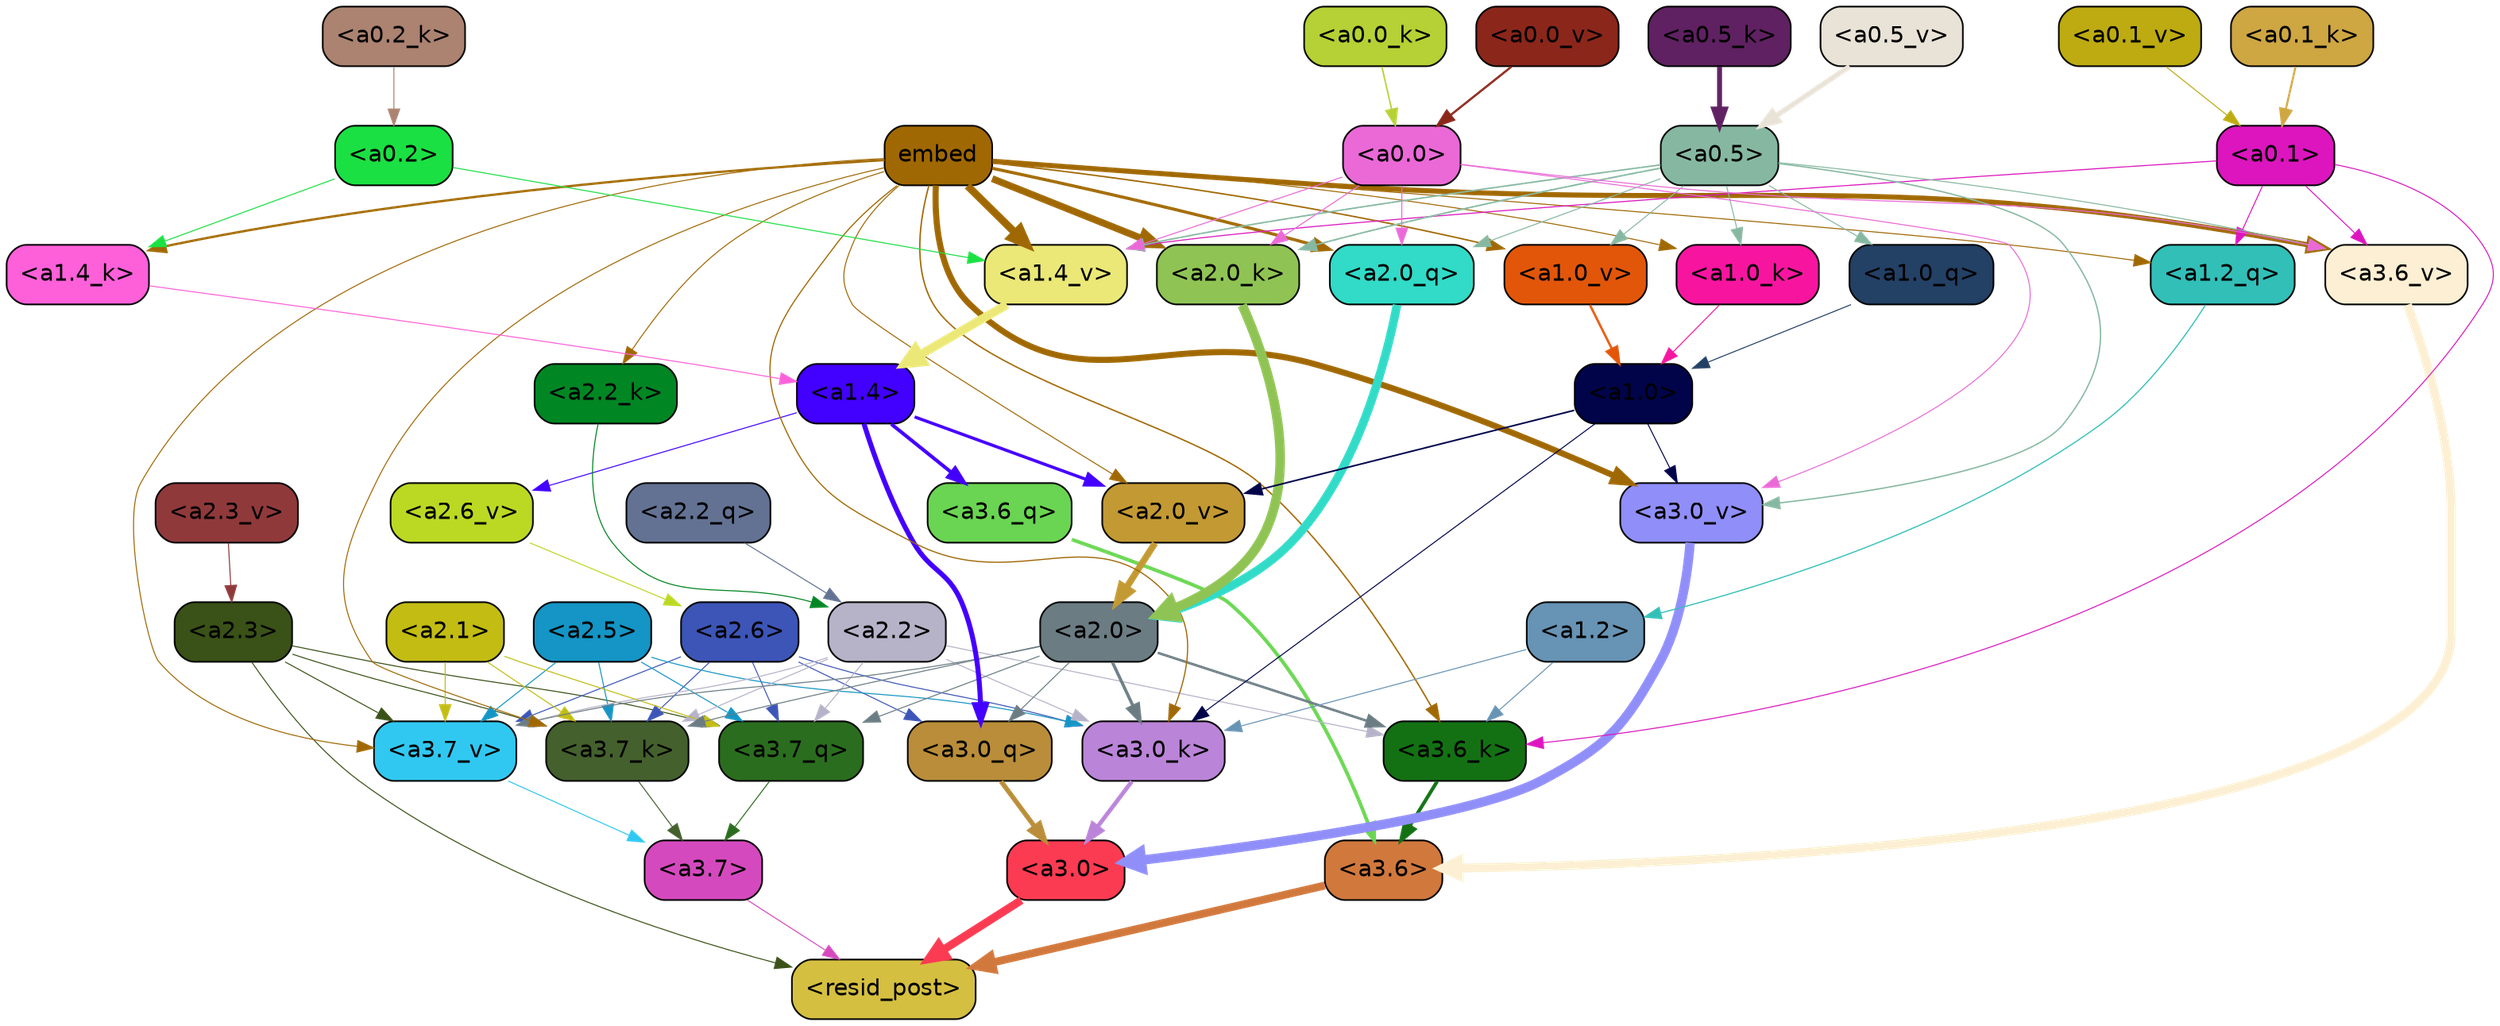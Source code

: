 strict digraph "" {
	graph [bgcolor=transparent,
		layout=dot,
		overlap=false,
		splines=true
	];
	"<a3.7>"	[color=black,
		fillcolor="#d549be",
		fontname=Helvetica,
		shape=box,
		style="filled, rounded"];
	"<resid_post>"	[color=black,
		fillcolor="#d5bf40",
		fontname=Helvetica,
		shape=box,
		style="filled, rounded"];
	"<a3.7>" -> "<resid_post>"	[color="#d549be",
		penwidth=0.6];
	"<a3.6>"	[color=black,
		fillcolor="#d1783d",
		fontname=Helvetica,
		shape=box,
		style="filled, rounded"];
	"<a3.6>" -> "<resid_post>"	[color="#d1783d",
		penwidth=4.752790808677673];
	"<a3.0>"	[color=black,
		fillcolor="#fb3b52",
		fontname=Helvetica,
		shape=box,
		style="filled, rounded"];
	"<a3.0>" -> "<resid_post>"	[color="#fb3b52",
		penwidth=4.897669434547424];
	"<a2.3>"	[color=black,
		fillcolor="#3a5117",
		fontname=Helvetica,
		shape=box,
		style="filled, rounded"];
	"<a2.3>" -> "<resid_post>"	[color="#3a5117",
		penwidth=0.6];
	"<a3.7_q>"	[color=black,
		fillcolor="#2b6d1e",
		fontname=Helvetica,
		shape=box,
		style="filled, rounded"];
	"<a2.3>" -> "<a3.7_q>"	[color="#3a5117",
		penwidth=0.6];
	"<a3.7_k>"	[color=black,
		fillcolor="#44602d",
		fontname=Helvetica,
		shape=box,
		style="filled, rounded"];
	"<a2.3>" -> "<a3.7_k>"	[color="#3a5117",
		penwidth=0.6];
	"<a3.7_v>"	[color=black,
		fillcolor="#30c8f1",
		fontname=Helvetica,
		shape=box,
		style="filled, rounded"];
	"<a2.3>" -> "<a3.7_v>"	[color="#3a5117",
		penwidth=0.6];
	"<a3.7_q>" -> "<a3.7>"	[color="#2b6d1e",
		penwidth=0.6];
	"<a3.6_q>"	[color=black,
		fillcolor="#6ad552",
		fontname=Helvetica,
		shape=box,
		style="filled, rounded"];
	"<a3.6_q>" -> "<a3.6>"	[color="#6ad552",
		penwidth=2.160832464694977];
	"<a3.0_q>"	[color=black,
		fillcolor="#b98d39",
		fontname=Helvetica,
		shape=box,
		style="filled, rounded"];
	"<a3.0_q>" -> "<a3.0>"	[color="#b98d39",
		penwidth=2.870753765106201];
	"<a3.7_k>" -> "<a3.7>"	[color="#44602d",
		penwidth=0.6];
	"<a3.6_k>"	[color=black,
		fillcolor="#137113",
		fontname=Helvetica,
		shape=box,
		style="filled, rounded"];
	"<a3.6_k>" -> "<a3.6>"	[color="#137113",
		penwidth=2.13908451795578];
	"<a3.0_k>"	[color=black,
		fillcolor="#ba84d8",
		fontname=Helvetica,
		shape=box,
		style="filled, rounded"];
	"<a3.0_k>" -> "<a3.0>"	[color="#ba84d8",
		penwidth=2.520303964614868];
	"<a3.7_v>" -> "<a3.7>"	[color="#30c8f1",
		penwidth=0.6];
	"<a3.6_v>"	[color=black,
		fillcolor="#fcefd3",
		fontname=Helvetica,
		shape=box,
		style="filled, rounded"];
	"<a3.6_v>" -> "<a3.6>"	[color="#fcefd3",
		penwidth=5.297133803367615];
	"<a3.0_v>"	[color=black,
		fillcolor="#908ef9",
		fontname=Helvetica,
		shape=box,
		style="filled, rounded"];
	"<a3.0_v>" -> "<a3.0>"	[color="#908ef9",
		penwidth=5.680712580680847];
	"<a2.6>"	[color=black,
		fillcolor="#3c55b7",
		fontname=Helvetica,
		shape=box,
		style="filled, rounded"];
	"<a2.6>" -> "<a3.7_q>"	[color="#3c55b7",
		penwidth=0.6];
	"<a2.6>" -> "<a3.0_q>"	[color="#3c55b7",
		penwidth=0.6];
	"<a2.6>" -> "<a3.7_k>"	[color="#3c55b7",
		penwidth=0.6];
	"<a2.6>" -> "<a3.0_k>"	[color="#3c55b7",
		penwidth=0.6];
	"<a2.6>" -> "<a3.7_v>"	[color="#3c55b7",
		penwidth=0.6];
	"<a2.5>"	[color=black,
		fillcolor="#1495c5",
		fontname=Helvetica,
		shape=box,
		style="filled, rounded"];
	"<a2.5>" -> "<a3.7_q>"	[color="#1495c5",
		penwidth=0.6];
	"<a2.5>" -> "<a3.7_k>"	[color="#1495c5",
		penwidth=0.6];
	"<a2.5>" -> "<a3.0_k>"	[color="#1495c5",
		penwidth=0.6];
	"<a2.5>" -> "<a3.7_v>"	[color="#1495c5",
		penwidth=0.6];
	"<a2.2>"	[color=black,
		fillcolor="#b6b2c8",
		fontname=Helvetica,
		shape=box,
		style="filled, rounded"];
	"<a2.2>" -> "<a3.7_q>"	[color="#b6b2c8",
		penwidth=0.6];
	"<a2.2>" -> "<a3.7_k>"	[color="#b6b2c8",
		penwidth=0.6];
	"<a2.2>" -> "<a3.6_k>"	[color="#b6b2c8",
		penwidth=0.6];
	"<a2.2>" -> "<a3.0_k>"	[color="#b6b2c8",
		penwidth=0.6];
	"<a2.2>" -> "<a3.7_v>"	[color="#b6b2c8",
		penwidth=0.6];
	"<a2.1>"	[color=black,
		fillcolor="#c2bc13",
		fontname=Helvetica,
		shape=box,
		style="filled, rounded"];
	"<a2.1>" -> "<a3.7_q>"	[color="#c2bc13",
		penwidth=0.6];
	"<a2.1>" -> "<a3.7_k>"	[color="#c2bc13",
		penwidth=0.6];
	"<a2.1>" -> "<a3.7_v>"	[color="#c2bc13",
		penwidth=0.6];
	"<a2.0>"	[color=black,
		fillcolor="#6b7c83",
		fontname=Helvetica,
		shape=box,
		style="filled, rounded"];
	"<a2.0>" -> "<a3.7_q>"	[color="#6b7c83",
		penwidth=0.6];
	"<a2.0>" -> "<a3.0_q>"	[color="#6b7c83",
		penwidth=0.6];
	"<a2.0>" -> "<a3.7_k>"	[color="#6b7c83",
		penwidth=0.6];
	"<a2.0>" -> "<a3.6_k>"	[color="#6b7c83",
		penwidth=1.4811622872948647];
	"<a2.0>" -> "<a3.0_k>"	[color="#6b7c83",
		penwidth=1.8632715698331594];
	"<a2.0>" -> "<a3.7_v>"	[color="#6b7c83",
		penwidth=0.6];
	"<a1.4>"	[color=black,
		fillcolor="#4200ff",
		fontname=Helvetica,
		shape=box,
		style="filled, rounded"];
	"<a1.4>" -> "<a3.6_q>"	[color="#4200ff",
		penwidth=2.1468575447797775];
	"<a1.4>" -> "<a3.0_q>"	[color="#4200ff",
		penwidth=3.0006065368652344];
	"<a2.6_v>"	[color=black,
		fillcolor="#bbd923",
		fontname=Helvetica,
		shape=box,
		style="filled, rounded"];
	"<a1.4>" -> "<a2.6_v>"	[color="#4200ff",
		penwidth=0.6];
	"<a2.0_v>"	[color=black,
		fillcolor="#c39933",
		fontname=Helvetica,
		shape=box,
		style="filled, rounded"];
	"<a1.4>" -> "<a2.0_v>"	[color="#4200ff",
		penwidth=1.8759949803352356];
	embed	[color=black,
		fillcolor="#a06803",
		fontname=Helvetica,
		shape=box,
		style="filled, rounded"];
	embed -> "<a3.7_k>"	[color="#a06803",
		penwidth=0.6];
	embed -> "<a3.6_k>"	[color="#a06803",
		penwidth=0.8410270567983389];
	embed -> "<a3.0_k>"	[color="#a06803",
		penwidth=0.691851794719696];
	embed -> "<a3.7_v>"	[color="#a06803",
		penwidth=0.6];
	embed -> "<a3.6_v>"	[color="#a06803",
		penwidth=3.0758190751075745];
	embed -> "<a3.0_v>"	[color="#a06803",
		penwidth=3.6927278637886047];
	"<a2.0_q>"	[color=black,
		fillcolor="#31dbc7",
		fontname=Helvetica,
		shape=box,
		style="filled, rounded"];
	embed -> "<a2.0_q>"	[color="#a06803",
		penwidth=1.8617419600486755];
	"<a2.2_k>"	[color=black,
		fillcolor="#018624",
		fontname=Helvetica,
		shape=box,
		style="filled, rounded"];
	embed -> "<a2.2_k>"	[color="#a06803",
		penwidth=0.6];
	"<a2.0_k>"	[color=black,
		fillcolor="#8fc454",
		fontname=Helvetica,
		shape=box,
		style="filled, rounded"];
	embed -> "<a2.0_k>"	[color="#a06803",
		penwidth=4.189224064350128];
	embed -> "<a2.0_v>"	[color="#a06803",
		penwidth=0.6];
	"<a1.2_q>"	[color=black,
		fillcolor="#32bfb8",
		fontname=Helvetica,
		shape=box,
		style="filled, rounded"];
	embed -> "<a1.2_q>"	[color="#a06803",
		penwidth=0.603080153465271];
	"<a1.4_k>"	[color=black,
		fillcolor="#fe60da",
		fontname=Helvetica,
		shape=box,
		style="filled, rounded"];
	embed -> "<a1.4_k>"	[color="#a06803",
		penwidth=1.3883130550384521];
	"<a1.0_k>"	[color=black,
		fillcolor="#f715a0",
		fontname=Helvetica,
		shape=box,
		style="filled, rounded"];
	embed -> "<a1.0_k>"	[color="#a06803",
		penwidth=0.6];
	"<a1.4_v>"	[color=black,
		fillcolor="#ebe878",
		fontname=Helvetica,
		shape=box,
		style="filled, rounded"];
	embed -> "<a1.4_v>"	[color="#a06803",
		penwidth=4.585226953029633];
	"<a1.0_v>"	[color=black,
		fillcolor="#e2560a",
		fontname=Helvetica,
		shape=box,
		style="filled, rounded"];
	embed -> "<a1.0_v>"	[color="#a06803",
		penwidth=0.8794136047363281];
	"<a1.2>"	[color=black,
		fillcolor="#6793b4",
		fontname=Helvetica,
		shape=box,
		style="filled, rounded"];
	"<a1.2>" -> "<a3.6_k>"	[color="#6793b4",
		penwidth=0.6];
	"<a1.2>" -> "<a3.0_k>"	[color="#6793b4",
		penwidth=0.6];
	"<a0.1>"	[color=black,
		fillcolor="#dc15be",
		fontname=Helvetica,
		shape=box,
		style="filled, rounded"];
	"<a0.1>" -> "<a3.6_k>"	[color="#dc15be",
		penwidth=0.6];
	"<a0.1>" -> "<a3.6_v>"	[color="#dc15be",
		penwidth=0.6];
	"<a0.1>" -> "<a1.2_q>"	[color="#dc15be",
		penwidth=0.6];
	"<a0.1>" -> "<a1.4_v>"	[color="#dc15be",
		penwidth=0.6243228018283844];
	"<a1.0>"	[color=black,
		fillcolor="#010449",
		fontname=Helvetica,
		shape=box,
		style="filled, rounded"];
	"<a1.0>" -> "<a3.0_k>"	[color="#010449",
		penwidth=0.6];
	"<a1.0>" -> "<a3.0_v>"	[color="#010449",
		penwidth=0.6];
	"<a1.0>" -> "<a2.0_v>"	[color="#010449",
		penwidth=0.9620223194360733];
	"<a0.5>"	[color=black,
		fillcolor="#86b8a1",
		fontname=Helvetica,
		shape=box,
		style="filled, rounded"];
	"<a0.5>" -> "<a3.6_v>"	[color="#86b8a1",
		penwidth=0.6];
	"<a0.5>" -> "<a3.0_v>"	[color="#86b8a1",
		penwidth=0.8028683364391327];
	"<a0.5>" -> "<a2.0_q>"	[color="#86b8a1",
		penwidth=0.6];
	"<a0.5>" -> "<a2.0_k>"	[color="#86b8a1",
		penwidth=0.9350990951061249];
	"<a1.0_q>"	[color=black,
		fillcolor="#234065",
		fontname=Helvetica,
		shape=box,
		style="filled, rounded"];
	"<a0.5>" -> "<a1.0_q>"	[color="#86b8a1",
		penwidth=0.6];
	"<a0.5>" -> "<a1.0_k>"	[color="#86b8a1",
		penwidth=0.6];
	"<a0.5>" -> "<a1.4_v>"	[color="#86b8a1",
		penwidth=0.9007003456354141];
	"<a0.5>" -> "<a1.0_v>"	[color="#86b8a1",
		penwidth=0.6];
	"<a0.0>"	[color=black,
		fillcolor="#ea69d7",
		fontname=Helvetica,
		shape=box,
		style="filled, rounded"];
	"<a0.0>" -> "<a3.6_v>"	[color="#ea69d7",
		penwidth=0.6];
	"<a0.0>" -> "<a3.0_v>"	[color="#ea69d7",
		penwidth=0.6];
	"<a0.0>" -> "<a2.0_q>"	[color="#ea69d7",
		penwidth=0.6];
	"<a0.0>" -> "<a2.0_k>"	[color="#ea69d7",
		penwidth=0.6];
	"<a0.0>" -> "<a1.4_v>"	[color="#ea69d7",
		penwidth=0.6];
	"<a2.2_q>"	[color=black,
		fillcolor="#637293",
		fontname=Helvetica,
		shape=box,
		style="filled, rounded"];
	"<a2.2_q>" -> "<a2.2>"	[color="#637293",
		penwidth=0.6];
	"<a2.0_q>" -> "<a2.0>"	[color="#31dbc7",
		penwidth=5.1847569942474365];
	"<a2.2_k>" -> "<a2.2>"	[color="#018624",
		penwidth=0.6149471998214722];
	"<a2.0_k>" -> "<a2.0>"	[color="#8fc454",
		penwidth=5.773491740226746];
	"<a2.6_v>" -> "<a2.6>"	[color="#bbd923",
		penwidth=0.6];
	"<a2.3_v>"	[color=black,
		fillcolor="#90393b",
		fontname=Helvetica,
		shape=box,
		style="filled, rounded"];
	"<a2.3_v>" -> "<a2.3>"	[color="#90393b",
		penwidth=0.6];
	"<a2.0_v>" -> "<a2.0>"	[color="#c39933",
		penwidth=3.9731863737106323];
	"<a1.2_q>" -> "<a1.2>"	[color="#32bfb8",
		penwidth=0.6863181293010712];
	"<a1.0_q>" -> "<a1.0>"	[color="#234065",
		penwidth=0.6];
	"<a1.4_k>" -> "<a1.4>"	[color="#fe60da",
		penwidth=0.6];
	"<a1.0_k>" -> "<a1.0>"	[color="#f715a0",
		penwidth=0.6];
	"<a1.4_v>" -> "<a1.4>"	[color="#ebe878",
		penwidth=5.299546539783478];
	"<a1.0_v>" -> "<a1.0>"	[color="#e2560a",
		penwidth=1.3690393567085266];
	"<a0.2>"	[color=black,
		fillcolor="#1be043",
		fontname=Helvetica,
		shape=box,
		style="filled, rounded"];
	"<a0.2>" -> "<a1.4_k>"	[color="#1be043",
		penwidth=0.6];
	"<a0.2>" -> "<a1.4_v>"	[color="#1be043",
		penwidth=0.6];
	"<a0.5_k>"	[color=black,
		fillcolor="#5f2161",
		fontname=Helvetica,
		shape=box,
		style="filled, rounded"];
	"<a0.5_k>" -> "<a0.5>"	[color="#5f2161",
		penwidth=2.9678943157196045];
	"<a0.2_k>"	[color=black,
		fillcolor="#ab8370",
		fontname=Helvetica,
		shape=box,
		style="filled, rounded"];
	"<a0.2_k>" -> "<a0.2>"	[color="#ab8370",
		penwidth=0.6];
	"<a0.1_k>"	[color=black,
		fillcolor="#cea642",
		fontname=Helvetica,
		shape=box,
		style="filled, rounded"];
	"<a0.1_k>" -> "<a0.1>"	[color="#cea642",
		penwidth=1.1911210417747498];
	"<a0.0_k>"	[color=black,
		fillcolor="#b5d135",
		fontname=Helvetica,
		shape=box,
		style="filled, rounded"];
	"<a0.0_k>" -> "<a0.0>"	[color="#b5d135",
		penwidth=0.8891661167144775];
	"<a0.5_v>"	[color=black,
		fillcolor="#e9e3d7",
		fontname=Helvetica,
		shape=box,
		style="filled, rounded"];
	"<a0.5_v>" -> "<a0.5>"	[color="#e9e3d7",
		penwidth=3.087551772594452];
	"<a0.1_v>"	[color=black,
		fillcolor="#bdab11",
		fontname=Helvetica,
		shape=box,
		style="filled, rounded"];
	"<a0.1_v>" -> "<a0.1>"	[color="#bdab11",
		penwidth=0.6];
	"<a0.0_v>"	[color=black,
		fillcolor="#8b261b",
		fontname=Helvetica,
		shape=box,
		style="filled, rounded"];
	"<a0.0_v>" -> "<a0.0>"	[color="#8b261b",
		penwidth=1.3224871754646301];
}
